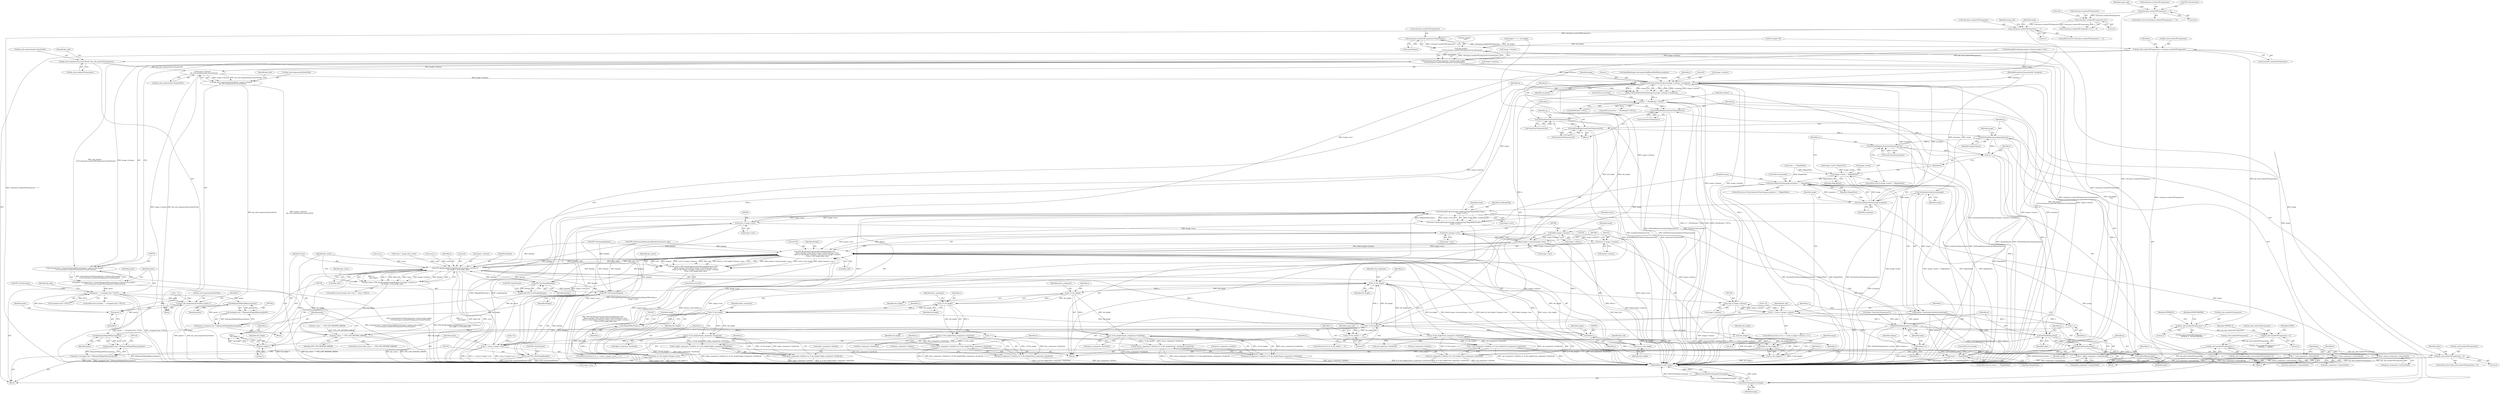 digraph "0_ImageMagick_f6e9d0d9955e85bdd7540b251cd50d598dacc5e6_19@API" {
"1000712" [label="(Call,colorspace.numberOfComponents*sizeof(*pixels))"];
"1000644" [label="(Call,colorspace.numberOfComponents == 1)"];
"1000632" [label="(Call,colorspace.numberOfComponents % 2)"];
"1000288" [label="(Call,colorspace.numberOfComponents == 0)"];
"1000708" [label="(Call,(tile_height+\n    1UL)*colorspace.numberOfComponents*sizeof(*pixels))"];
"1000704" [label="(Call,AcquireQuantumMemory(image->columns,(tile_height+\n    1UL)*colorspace.numberOfComponents*sizeof(*pixels)))"];
"1000702" [label="(Call,(unsigned char *) AcquireQuantumMemory(image->columns,(tile_height+\n    1UL)*colorspace.numberOfComponents*sizeof(*pixels)))"];
"1000700" [label="(Call,pixels=(unsigned char *) AcquireQuantumMemory(image->columns,(tile_height+\n    1UL)*colorspace.numberOfComponents*sizeof(*pixels)))"];
"1000720" [label="(Call,pixels == (unsigned char *) NULL)"];
"1000810" [label="(Call,fpx_info.components[i].theData=pixels+i)"];
"1000818" [label="(Call,pixels+i)"];
"1001037" [label="(Call,RelinquishMagickMemory(pixels))"];
"1001035" [label="(Call,(unsigned char *) RelinquishMagickMemory(pixels))"];
"1001033" [label="(Call,pixels=(unsigned char *) RelinquishMagickMemory(pixels))"];
"1001219" [label="(Call,RelinquishMagickMemory(pixels))"];
"1001217" [label="(Call,(unsigned char *) RelinquishMagickMemory(pixels))"];
"1001215" [label="(Call,pixels=(unsigned char *) RelinquishMagickMemory(pixels))"];
"1000799" [label="(Call,image->columns*\n      fpx_info.components[i].columnStride)"];
"1000791" [label="(Call,fpx_info.components[i].lineStride=image->columns*\n      fpx_info.components[i].columnStride)"];
"1000933" [label="(Call,QueueAuthenticPixels(image,0,y,image->columns,1,exception))"];
"1000931" [label="(Call,q=QueueAuthenticPixels(image,0,y,image->columns,1,exception))"];
"1000943" [label="(Call,q == (PixelPacket *) NULL)"];
"1001120" [label="(Call,SetPixelRed(q,ScaleCharToQuantum(*r)))"];
"1001125" [label="(Call,SetPixelGreen(q,ScaleCharToQuantum(*g)))"];
"1001130" [label="(Call,SetPixelBlue(q,ScaleCharToQuantum(*b)))"];
"1001156" [label="(Call,SetPixelOpacity(q,OpaqueOpacity))"];
"1001165" [label="(Call,SetPixelAlpha(q,ScaleCharToQuantum(*a)))"];
"1001170" [label="(Call,q++)"];
"1001147" [label="(Call,SetPixelRed(q,index))"];
"1001150" [label="(Call,SetPixelGreen(q,index))"];
"1001153" [label="(Call,SetPixelBlue(q,index))"];
"1000951" [label="(Call,GetAuthenticIndexQueue(image))"];
"1000949" [label="(Call,indexes=GetAuthenticIndexQueue(image))"];
"1001142" [label="(Call,SetPixelIndex(indexes+x,index))"];
"1001143" [label="(Call,indexes+x)"];
"1001194" [label="(Call,SyncAuthenticPixels(image,exception))"];
"1001193" [label="(Call,SyncAuthenticPixels(image,exception) == MagickFalse)"];
"1001211" [label="(Call,status == MagickFalse)"];
"1001160" [label="(Call,image->matte != MagickFalse)"];
"1001201" [label="(Call,SetImageProgress(image,LoadImageTag,(MagickOffsetType) y,\n      image->rows))"];
"1000923" [label="(Call,(ssize_t) image->rows)"];
"1000921" [label="(Call,y < (ssize_t) image->rows)"];
"1000991" [label="(Call,(float) y/image->rows)"];
"1000988" [label="(Call,FPX_ReadImageTransformRectangle(flashpix,0.0F,\n            (float) y/image->rows,(float) image->columns/image->rows,\n            (float) (y+tile_height-1)/image->rows,(ssize_t) image->columns,\n            (ssize_t) tile_height,&fpx_info))"];
"1000970" [label="(Call,FPX_ReadImageRectangle(flashpix,0,y,image->columns,y+\n            tile_height-1,scene,&fpx_info))"];
"1000968" [label="(Call,fpx_status=FPX_ReadImageRectangle(flashpix,0,y,image->columns,y+\n            tile_height-1,scene,&fpx_info))"];
"1001029" [label="(Call,fpx_status == FPX_LOW_MEMORY_ERROR)"];
"1001041" [label="(Call,FPX_CloseImage(flashpix))"];
"1001039" [label="(Call,(void) FPX_CloseImage(flashpix))"];
"1001223" [label="(Call,FPX_CloseImage(flashpix))"];
"1001221" [label="(Call,(void) FPX_CloseImage(flashpix))"];
"1001054" [label="(Call,y % tile_height)"];
"1001053" [label="(Call,(y % tile_height)*red_component->lineStride)"];
"1001047" [label="(Call,r=red_component->theData+(y % tile_height)*red_component->lineStride)"];
"1001172" [label="(Call,r+=red_component->columnStride)"];
"1001049" [label="(Call,red_component->theData+(y % tile_height)*red_component->lineStride)"];
"1001067" [label="(Call,y % tile_height)"];
"1001066" [label="(Call,(y % tile_height)*green_component->lineStride)"];
"1001060" [label="(Call,g=green_component->theData+(y % tile_height)*green_component->lineStride)"];
"1001177" [label="(Call,g+=green_component->columnStride)"];
"1001062" [label="(Call,green_component->theData+(y % tile_height)*green_component->lineStride)"];
"1001080" [label="(Call,y % tile_height)"];
"1001079" [label="(Call,(y % tile_height)*blue_component->lineStride)"];
"1001073" [label="(Call,b=blue_component->theData+(y % tile_height)*blue_component->lineStride)"];
"1001182" [label="(Call,b+=blue_component->columnStride)"];
"1001075" [label="(Call,blue_component->theData+(y % tile_height)*blue_component->lineStride)"];
"1001093" [label="(Call,y % tile_height)"];
"1000955" [label="(Call,y % tile_height)"];
"1000954" [label="(Call,(y % tile_height) == 0)"];
"1000977" [label="(Call,y+\n            tile_height-1)"];
"1000979" [label="(Call,tile_height-1)"];
"1000992" [label="(Call,(float) y)"];
"1001008" [label="(Call,(float) (y+tile_height-1))"];
"1001007" [label="(Call,(float) (y+tile_height-1)/image->rows)"];
"1001010" [label="(Call,y+tile_height-1)"];
"1001012" [label="(Call,tile_height-1)"];
"1001023" [label="(Call,(ssize_t) tile_height)"];
"1001092" [label="(Call,(y % tile_height)*alpha_component->lineStride)"];
"1001086" [label="(Call,a=alpha_component->theData+(y % tile_height)*alpha_component->lineStride)"];
"1001187" [label="(Call,a+=alpha_component->columnStride)"];
"1001088" [label="(Call,alpha_component->theData+(y % tile_height)*alpha_component->lineStride)"];
"1001204" [label="(Call,(MagickOffsetType) y)"];
"1000928" [label="(Call,y++)"];
"1001105" [label="(Call,(ssize_t) image->columns)"];
"1001103" [label="(Call,x < (ssize_t) image->columns)"];
"1001110" [label="(Call,x++)"];
"1000986" [label="(Call,fpx_status=FPX_ReadImageTransformRectangle(flashpix,0.0F,\n            (float) y/image->rows,(float) image->columns/image->rows,\n            (float) (y+tile_height-1)/image->rows,(ssize_t) image->columns,\n            (ssize_t) tile_height,&fpx_info))"];
"1000998" [label="(Call,(float) image->columns/image->rows)"];
"1001199" [label="(Call,status=SetImageProgress(image,LoadImageTag,(MagickOffsetType) y,\n      image->rows))"];
"1001227" [label="(Call,GetFirstImageInList(image))"];
"1001226" [label="(Return,return(GetFirstImageInList(image));)"];
"1000999" [label="(Call,(float) image->columns)"];
"1001018" [label="(Call,(ssize_t) image->columns)"];
"1000734" [label="(Call,fpx_info.numberOfComponents=colorspace.numberOfComponents)"];
"1000780" [label="(Call,fpx_info.components[i].columnStride=fpx_info.numberOfComponents)"];
"1000832" [label="(Call,fpx_info.numberOfComponents > 2)"];
"1000858" [label="(Call,fpx_info.numberOfComponents > 2)"];
"1000910" [label="(Call,fpx_info.numberOfComponents-1)"];
"1001114" [label="(Call,fpx_info.numberOfComponents > 2)"];
"1001041" [label="(Call,FPX_CloseImage(flashpix))"];
"1001160" [label="(Call,image->matte != MagickFalse)"];
"1000700" [label="(Call,pixels=(unsigned char *) AcquireQuantumMemory(image->columns,(tile_height+\n    1UL)*colorspace.numberOfComponents*sizeof(*pixels)))"];
"1001172" [label="(Call,r+=red_component->columnStride)"];
"1000795" [label="(Identifier,fpx_info)"];
"1001183" [label="(Identifier,b)"];
"1001076" [label="(Call,blue_component->theData)"];
"1001146" [label="(Identifier,index)"];
"1000930" [label="(Block,)"];
"1000638" [label="(Call,image->matte=MagickTrue)"];
"1000287" [label="(ControlStructure,if (colorspace.numberOfComponents == 0))"];
"1000960" [label="(ControlStructure,if (image_info->view != (char *) NULL))"];
"1000687" [label="(Call,status == MagickFalse)"];
"1000726" [label="(Call,FPX_ClearSystem())"];
"1000978" [label="(Identifier,y)"];
"1000799" [label="(Call,image->columns*\n      fpx_info.components[i].columnStride)"];
"1000925" [label="(Call,image->rows)"];
"1001060" [label="(Call,g=green_component->theData+(y % tile_height)*green_component->lineStride)"];
"1001188" [label="(Identifier,a)"];
"1001094" [label="(Identifier,y)"];
"1001053" [label="(Call,(y % tile_height)*red_component->lineStride)"];
"1001089" [label="(Call,alpha_component->theData)"];
"1001081" [label="(Identifier,y)"];
"1001062" [label="(Call,green_component->theData+(y % tile_height)*green_component->lineStride)"];
"1000780" [label="(Call,fpx_info.components[i].columnStride=fpx_info.numberOfComponents)"];
"1001152" [label="(Identifier,index)"];
"1000932" [label="(Identifier,q)"];
"1001057" [label="(Call,red_component->lineStride)"];
"1001167" [label="(Call,ScaleCharToQuantum(*a))"];
"1001005" [label="(Identifier,image)"];
"1001162" [label="(Identifier,image)"];
"1001107" [label="(Call,image->columns)"];
"1001150" [label="(Call,SetPixelGreen(q,index))"];
"1001012" [label="(Call,tile_height-1)"];
"1000906" [label="(Call,fpx_info.components[fpx_info.numberOfComponents-1])"];
"1001138" [label="(Identifier,index)"];
"1000922" [label="(Identifier,y)"];
"1000990" [label="(Literal,0.0F)"];
"1000859" [label="(Call,fpx_info.numberOfComponents)"];
"1000963" [label="(Identifier,image_info)"];
"1001153" [label="(Call,SetPixelBlue(q,index))"];
"1001144" [label="(Identifier,indexes)"];
"1000645" [label="(Call,colorspace.numberOfComponents)"];
"1000820" [label="(Identifier,i)"];
"1001166" [label="(Identifier,q)"];
"1001207" [label="(Call,image->rows)"];
"1001016" [label="(Identifier,image)"];
"1000950" [label="(Identifier,indexes)"];
"1000636" [label="(Literal,2)"];
"1000862" [label="(Literal,2)"];
"1001033" [label="(Call,pixels=(unsigned char *) RelinquishMagickMemory(pixels))"];
"1000864" [label="(Identifier,ALPHA)"];
"1000301" [label="(Identifier,image_info)"];
"1000949" [label="(Call,indexes=GetAuthenticIndexQueue(image))"];
"1000937" [label="(Call,image->columns)"];
"1001093" [label="(Call,y % tile_height)"];
"1001197" [label="(Identifier,MagickFalse)"];
"1001214" [label="(ControlStructure,break;)"];
"1000910" [label="(Call,fpx_info.numberOfComponents-1)"];
"1001026" [label="(Call,&fpx_info)"];
"1001028" [label="(ControlStructure,if (fpx_status == FPX_LOW_MEMORY_ERROR))"];
"1000944" [label="(Identifier,q)"];
"1000999" [label="(Call,(float) image->columns)"];
"1000736" [label="(Identifier,fpx_info)"];
"1001071" [label="(Identifier,green_component)"];
"1001069" [label="(Identifier,tile_height)"];
"1000722" [label="(Call,(unsigned char *) NULL)"];
"1001215" [label="(Call,pixels=(unsigned char *) RelinquishMagickMemory(pixels))"];
"1000556" [label="(Call,(height >> i) < tile_height)"];
"1000934" [label="(Identifier,image)"];
"1001007" [label="(Call,(float) (y+tile_height-1)/image->rows)"];
"1001023" [label="(Call,(ssize_t) tile_height)"];
"1000968" [label="(Call,fpx_status=FPX_ReadImageRectangle(flashpix,0,y,image->columns,y+\n            tile_height-1,scene,&fpx_info))"];
"1001156" [label="(Call,SetPixelOpacity(q,OpaqueOpacity))"];
"1000977" [label="(Call,y+\n            tile_height-1)"];
"1000971" [label="(Identifier,flashpix)"];
"1001067" [label="(Call,y % tile_height)"];
"1001184" [label="(Call,blue_component->columnStride)"];
"1001011" [label="(Identifier,y)"];
"1000743" [label="(Identifier,i)"];
"1001037" [label="(Call,RelinquishMagickMemory(pixels))"];
"1001157" [label="(Identifier,q)"];
"1000970" [label="(Call,FPX_ReadImageRectangle(flashpix,0,y,image->columns,y+\n            tile_height-1,scene,&fpx_info))"];
"1000836" [label="(Literal,2)"];
"1001151" [label="(Identifier,q)"];
"1001088" [label="(Call,alpha_component->theData+(y % tile_height)*alpha_component->lineStride)"];
"1000288" [label="(Call,colorspace.numberOfComponents == 0)"];
"1000791" [label="(Call,fpx_info.components[i].lineStride=image->columns*\n      fpx_info.components[i].columnStride)"];
"1000972" [label="(Literal,0)"];
"1000955" [label="(Call,y % tile_height)"];
"1000678" [label="(Call,SetImageExtent(image,image->columns,image->rows))"];
"1001210" [label="(ControlStructure,if (status == MagickFalse))"];
"1000258" [label="(Call,fpx_status == FPX_LOW_MEMORY_ERROR)"];
"1001101" [label="(Identifier,x)"];
"1000716" [label="(Call,sizeof(*pixels))"];
"1001087" [label="(Identifier,a)"];
"1000708" [label="(Call,(tile_height+\n    1UL)*colorspace.numberOfComponents*sizeof(*pixels))"];
"1001173" [label="(Identifier,r)"];
"1001155" [label="(Identifier,index)"];
"1000933" [label="(Call,QueueAuthenticPixels(image,0,y,image->columns,1,exception))"];
"1000974" [label="(Call,image->columns)"];
"1001100" [label="(Call,x=0)"];
"1000831" [label="(Call,fpx_info.numberOfComponents > 2 ?\n    NIFRGB_R : MONOCHROME)"];
"1000838" [label="(Identifier,MONOCHROME)"];
"1000643" [label="(ControlStructure,if (colorspace.numberOfComponents == 1))"];
"1001130" [label="(Call,SetPixelBlue(q,ScaleCharToQuantum(*b)))"];
"1001121" [label="(Identifier,q)"];
"1001096" [label="(Call,alpha_component->lineStride)"];
"1001118" [label="(Literal,2)"];
"1000810" [label="(Call,fpx_info.components[i].theData=pixels+i)"];
"1000241" [label="(Call,tile_height=64)"];
"1001080" [label="(Call,y % tile_height)"];
"1001179" [label="(Call,green_component->columnStride)"];
"1001158" [label="(Identifier,OpaqueOpacity)"];
"1000929" [label="(Identifier,y)"];
"1000982" [label="(Identifier,scene)"];
"1000633" [label="(Call,colorspace.numberOfComponents)"];
"1000712" [label="(Call,colorspace.numberOfComponents*sizeof(*pixels))"];
"1001031" [label="(Identifier,FPX_LOW_MEMORY_ERROR)"];
"1001058" [label="(Identifier,red_component)"];
"1001174" [label="(Call,red_component->columnStride)"];
"1000981" [label="(Literal,1)"];
"1000745" [label="(Call,i < 4)"];
"1000292" [label="(Literal,0)"];
"1001147" [label="(Call,SetPixelRed(q,index))"];
"1001142" [label="(Call,SetPixelIndex(indexes+x,index))"];
"1001199" [label="(Call,status=SetImageProgress(image,LoadImageTag,(MagickOffsetType) y,\n      image->rows))"];
"1001061" [label="(Identifier,g)"];
"1001074" [label="(Identifier,b)"];
"1001054" [label="(Call,y % tile_height)"];
"1000713" [label="(Call,colorspace.numberOfComponents)"];
"1001049" [label="(Call,red_component->theData+(y % tile_height)*red_component->lineStride)"];
"1000704" [label="(Call,AcquireQuantumMemory(image->columns,(tile_height+\n    1UL)*colorspace.numberOfComponents*sizeof(*pixels)))"];
"1001211" [label="(Call,status == MagickFalse)"];
"1001020" [label="(Call,image->columns)"];
"1000115" [label="(Block,)"];
"1001202" [label="(Identifier,image)"];
"1001097" [label="(Identifier,alpha_component)"];
"1001018" [label="(Call,(ssize_t) image->columns)"];
"1001027" [label="(Identifier,fpx_info)"];
"1001114" [label="(Call,fpx_info.numberOfComponents > 2)"];
"1001127" [label="(Call,ScaleCharToQuantum(*g))"];
"1000983" [label="(Call,&fpx_info)"];
"1000637" [label="(Literal,0)"];
"1001178" [label="(Identifier,g)"];
"1000613" [label="(Call,scene--)"];
"1000942" [label="(ControlStructure,if (q == (PixelPacket *) NULL))"];
"1001194" [label="(Call,SyncAuthenticPixels(image,exception))"];
"1000998" [label="(Call,(float) image->columns/image->rows)"];
"1000719" [label="(ControlStructure,if (pixels == (unsigned char *) NULL))"];
"1000987" [label="(Identifier,fpx_status)"];
"1000720" [label="(Call,pixels == (unsigned char *) NULL)"];
"1000648" [label="(Literal,1)"];
"1000945" [label="(Call,(PixelPacket *) NULL)"];
"1001206" [label="(Identifier,y)"];
"1000735" [label="(Call,fpx_info.numberOfComponents)"];
"1001201" [label="(Call,SetImageProgress(image,LoadImageTag,(MagickOffsetType) y,\n      image->rows))"];
"1000914" [label="(Literal,1)"];
"1001216" [label="(Identifier,pixels)"];
"1000995" [label="(Call,image->rows)"];
"1000911" [label="(Call,fpx_info.numberOfComponents)"];
"1001043" [label="(Call,FPX_ClearSystem())"];
"1000729" [label="(Call,FPX_CloseImage(flashpix))"];
"1001225" [label="(Call,FPX_ClearSystem())"];
"1001103" [label="(Call,x < (ssize_t) image->columns)"];
"1001013" [label="(Identifier,tile_height)"];
"1001039" [label="(Call,(void) FPX_CloseImage(flashpix))"];
"1001099" [label="(ControlStructure,for (x=0; x < (ssize_t) image->columns; x++))"];
"1001187" [label="(Call,a+=alpha_component->columnStride)"];
"1000833" [label="(Call,fpx_info.numberOfComponents)"];
"1000863" [label="(Identifier,NIFRGB_G)"];
"1000837" [label="(Identifier,NIFRGB_R)"];
"1001212" [label="(Identifier,status)"];
"1000940" [label="(Literal,1)"];
"1001014" [label="(Literal,1)"];
"1001073" [label="(Call,b=blue_component->theData+(y % tile_height)*blue_component->lineStride)"];
"1000928" [label="(Call,y++)"];
"1001104" [label="(Identifier,x)"];
"1000289" [label="(Call,colorspace.numberOfComponents)"];
"1001165" [label="(Call,SetPixelAlpha(q,ScaleCharToQuantum(*a)))"];
"1001171" [label="(Identifier,q)"];
"1001066" [label="(Call,(y % tile_height)*green_component->lineStride)"];
"1000980" [label="(Identifier,tile_height)"];
"1000979" [label="(Call,tile_height-1)"];
"1001122" [label="(Call,ScaleCharToQuantum(*r))"];
"1001125" [label="(Call,SetPixelGreen(q,ScaleCharToQuantum(*g)))"];
"1000952" [label="(Identifier,image)"];
"1000572" [label="(Call,scene > image_info->scene)"];
"1001177" [label="(Call,g+=green_component->columnStride)"];
"1001048" [label="(Identifier,r)"];
"1000294" [label="(Call,FPX_ClearSystem())"];
"1000734" [label="(Call,fpx_info.numberOfComponents=colorspace.numberOfComponents)"];
"1000750" [label="(Block,)"];
"1001038" [label="(Identifier,pixels)"];
"1001120" [label="(Call,SetPixelRed(q,ScaleCharToQuantum(*r)))"];
"1001008" [label="(Call,(float) (y+tile_height-1))"];
"1001083" [label="(Call,blue_component->lineStride)"];
"1000989" [label="(Identifier,flashpix)"];
"1001025" [label="(Identifier,tile_height)"];
"1001035" [label="(Call,(unsigned char *) RelinquishMagickMemory(pixels))"];
"1001056" [label="(Identifier,tile_height)"];
"1001196" [label="(Identifier,exception)"];
"1001189" [label="(Call,alpha_component->columnStride)"];
"1000705" [label="(Call,image->columns)"];
"1000818" [label="(Call,pixels+i)"];
"1001116" [label="(Identifier,fpx_info)"];
"1001131" [label="(Identifier,q)"];
"1001050" [label="(Call,red_component->theData)"];
"1000941" [label="(Identifier,exception)"];
"1000948" [label="(ControlStructure,break;)"];
"1000986" [label="(Call,fpx_status=FPX_ReadImageTransformRectangle(flashpix,0.0F,\n            (float) y/image->rows,(float) image->columns/image->rows,\n            (float) (y+tile_height-1)/image->rows,(ssize_t) image->columns,\n            (ssize_t) tile_height,&fpx_info))"];
"1001161" [label="(Call,image->matte)"];
"1001193" [label="(Call,SyncAuthenticPixels(image,exception) == MagickFalse)"];
"1001084" [label="(Identifier,blue_component)"];
"1001111" [label="(Identifier,x)"];
"1001221" [label="(Call,(void) FPX_CloseImage(flashpix))"];
"1001068" [label="(Identifier,y)"];
"1000953" [label="(ControlStructure,if ((y % tile_height) == 0))"];
"1001143" [label="(Call,indexes+x)"];
"1001219" [label="(Call,RelinquishMagickMemory(pixels))"];
"1000951" [label="(Call,GetAuthenticIndexQueue(image))"];
"1001137" [label="(Call,index=ScaleCharToQuantum(*r))"];
"1001115" [label="(Call,fpx_info.numberOfComponents)"];
"1000992" [label="(Call,(float) y)"];
"1000562" [label="(Call,scene=i)"];
"1001217" [label="(Call,(unsigned char *) RelinquishMagickMemory(pixels))"];
"1000923" [label="(Call,(ssize_t) image->rows)"];
"1000632" [label="(Call,colorspace.numberOfComponents % 2)"];
"1000702" [label="(Call,(unsigned char *) AcquireQuantumMemory(image->columns,(tile_height+\n    1UL)*colorspace.numberOfComponents*sizeof(*pixels)))"];
"1000792" [label="(Call,fpx_info.components[i].lineStride)"];
"1001226" [label="(Return,return(GetFirstImageInList(image));)"];
"1000788" [label="(Call,fpx_info.numberOfComponents)"];
"1001170" [label="(Call,q++)"];
"1001149" [label="(Identifier,index)"];
"1000918" [label="(Call,y=0)"];
"1001001" [label="(Call,image->columns)"];
"1001213" [label="(Identifier,MagickFalse)"];
"1000814" [label="(Identifier,fpx_info)"];
"1000988" [label="(Call,FPX_ReadImageTransformRectangle(flashpix,0.0F,\n            (float) y/image->rows,(float) image->columns/image->rows,\n            (float) (y+tile_height-1)/image->rows,(ssize_t) image->columns,\n            (ssize_t) tile_height,&fpx_info))"];
"1000800" [label="(Call,image->columns)"];
"1000943" [label="(Call,q == (PixelPacket *) NULL)"];
"1001182" [label="(Call,b+=blue_component->columnStride)"];
"1001154" [label="(Identifier,q)"];
"1000631" [label="(Call,(colorspace.numberOfComponents % 2) == 0)"];
"1001070" [label="(Call,green_component->lineStride)"];
"1001132" [label="(Call,ScaleCharToQuantum(*b))"];
"1001112" [label="(Block,)"];
"1000858" [label="(Call,fpx_info.numberOfComponents > 2)"];
"1001063" [label="(Call,green_component->theData)"];
"1001047" [label="(Call,r=red_component->theData+(y % tile_height)*red_component->lineStride)"];
"1000991" [label="(Call,(float) y/image->rows)"];
"1001082" [label="(Identifier,tile_height)"];
"1001224" [label="(Identifier,flashpix)"];
"1000985" [label="(ControlStructure,else)"];
"1000832" [label="(Call,fpx_info.numberOfComponents > 2)"];
"1001010" [label="(Call,y+tile_height-1)"];
"1001200" [label="(Identifier,status)"];
"1000664" [label="(Identifier,image_info)"];
"1000958" [label="(Literal,0)"];
"1000803" [label="(Call,fpx_info.components[i].columnStride)"];
"1000644" [label="(Call,colorspace.numberOfComponents == 1)"];
"1000189" [label="(Call,OpenBlob(image_info,image,ReadBinaryBlobMode,exception))"];
"1001192" [label="(ControlStructure,if (SyncAuthenticPixels(image,exception) == MagickFalse))"];
"1001055" [label="(Identifier,y)"];
"1001203" [label="(Identifier,LoadImageTag)"];
"1001159" [label="(ControlStructure,if (image->matte != MagickFalse))"];
"1001198" [label="(ControlStructure,break;)"];
"1001229" [label="(MethodReturn,static Image *)"];
"1001220" [label="(Identifier,pixels)"];
"1000936" [label="(Identifier,y)"];
"1001110" [label="(Call,x++)"];
"1000973" [label="(Identifier,y)"];
"1000114" [label="(MethodParameterIn,ExceptionInfo *exception)"];
"1001148" [label="(Identifier,q)"];
"1001042" [label="(Identifier,flashpix)"];
"1001164" [label="(Identifier,MagickFalse)"];
"1000917" [label="(ControlStructure,for (y=0; y < (ssize_t) image->rows; y++))"];
"1001029" [label="(Call,fpx_status == FPX_LOW_MEMORY_ERROR)"];
"1001079" [label="(Call,(y % tile_height)*blue_component->lineStride)"];
"1001092" [label="(Call,(y % tile_height)*alpha_component->lineStride)"];
"1000721" [label="(Identifier,pixels)"];
"1000957" [label="(Identifier,tile_height)"];
"1000819" [label="(Identifier,pixels)"];
"1000935" [label="(Literal,0)"];
"1001119" [label="(Block,)"];
"1000709" [label="(Call,tile_height+\n    1UL)"];
"1000931" [label="(Call,q=QueueAuthenticPixels(image,0,y,image->columns,1,exception))"];
"1001228" [label="(Identifier,image)"];
"1001032" [label="(Block,)"];
"1001105" [label="(Call,(ssize_t) image->columns)"];
"1001227" [label="(Call,GetFirstImageInList(image))"];
"1001075" [label="(Call,blue_component->theData+(y % tile_height)*blue_component->lineStride)"];
"1001208" [label="(Identifier,image)"];
"1000857" [label="(Call,fpx_info.numberOfComponents > 2 ?\n    NIFRGB_G : ALPHA)"];
"1001204" [label="(Call,(MagickOffsetType) y)"];
"1001113" [label="(ControlStructure,if (fpx_info.numberOfComponents > 2))"];
"1001126" [label="(Identifier,q)"];
"1000749" [label="(Identifier,i)"];
"1001030" [label="(Identifier,fpx_status)"];
"1001015" [label="(Call,image->rows)"];
"1001034" [label="(Identifier,pixels)"];
"1000701" [label="(Identifier,pixels)"];
"1001095" [label="(Identifier,tile_height)"];
"1000996" [label="(Identifier,image)"];
"1000994" [label="(Identifier,y)"];
"1001136" [label="(Block,)"];
"1000344" [label="(Call,FPX_GetSummaryInformation(flashpix,&summary_info))"];
"1000738" [label="(Call,colorspace.numberOfComponents)"];
"1000969" [label="(Identifier,fpx_status)"];
"1000954" [label="(Call,(y % tile_height) == 0)"];
"1000921" [label="(Call,y < (ssize_t) image->rows)"];
"1000956" [label="(Identifier,y)"];
"1001086" [label="(Call,a=alpha_component->theData+(y % tile_height)*alpha_component->lineStride)"];
"1001145" [label="(Identifier,x)"];
"1000781" [label="(Call,fpx_info.components[i].columnStride)"];
"1000653" [label="(Identifier,image)"];
"1000811" [label="(Call,fpx_info.components[i].theData)"];
"1001195" [label="(Identifier,image)"];
"1001223" [label="(Call,FPX_CloseImage(flashpix))"];
"1001004" [label="(Call,image->rows)"];
"1000712" -> "1000708"  [label="AST: "];
"1000712" -> "1000716"  [label="CFG: "];
"1000713" -> "1000712"  [label="AST: "];
"1000716" -> "1000712"  [label="AST: "];
"1000708" -> "1000712"  [label="CFG: "];
"1000712" -> "1000708"  [label="DDG: colorspace.numberOfComponents"];
"1000644" -> "1000712"  [label="DDG: colorspace.numberOfComponents"];
"1000712" -> "1000734"  [label="DDG: colorspace.numberOfComponents"];
"1000644" -> "1000643"  [label="AST: "];
"1000644" -> "1000648"  [label="CFG: "];
"1000645" -> "1000644"  [label="AST: "];
"1000648" -> "1000644"  [label="AST: "];
"1000653" -> "1000644"  [label="CFG: "];
"1000664" -> "1000644"  [label="CFG: "];
"1000644" -> "1001229"  [label="DDG: colorspace.numberOfComponents == 1"];
"1000644" -> "1001229"  [label="DDG: colorspace.numberOfComponents"];
"1000632" -> "1000644"  [label="DDG: colorspace.numberOfComponents"];
"1000632" -> "1000631"  [label="AST: "];
"1000632" -> "1000636"  [label="CFG: "];
"1000633" -> "1000632"  [label="AST: "];
"1000636" -> "1000632"  [label="AST: "];
"1000637" -> "1000632"  [label="CFG: "];
"1000632" -> "1000631"  [label="DDG: colorspace.numberOfComponents"];
"1000632" -> "1000631"  [label="DDG: 2"];
"1000288" -> "1000632"  [label="DDG: colorspace.numberOfComponents"];
"1000288" -> "1000287"  [label="AST: "];
"1000288" -> "1000292"  [label="CFG: "];
"1000289" -> "1000288"  [label="AST: "];
"1000292" -> "1000288"  [label="AST: "];
"1000294" -> "1000288"  [label="CFG: "];
"1000301" -> "1000288"  [label="CFG: "];
"1000288" -> "1001229"  [label="DDG: colorspace.numberOfComponents == 0"];
"1000708" -> "1000704"  [label="AST: "];
"1000709" -> "1000708"  [label="AST: "];
"1000704" -> "1000708"  [label="CFG: "];
"1000708" -> "1001229"  [label="DDG: tile_height+\n    1UL"];
"1000708" -> "1001229"  [label="DDG: colorspace.numberOfComponents*sizeof(*pixels)"];
"1000708" -> "1000704"  [label="DDG: tile_height+\n    1UL"];
"1000708" -> "1000704"  [label="DDG: colorspace.numberOfComponents*sizeof(*pixels)"];
"1000556" -> "1000708"  [label="DDG: tile_height"];
"1000241" -> "1000708"  [label="DDG: tile_height"];
"1000704" -> "1000702"  [label="AST: "];
"1000705" -> "1000704"  [label="AST: "];
"1000702" -> "1000704"  [label="CFG: "];
"1000704" -> "1001229"  [label="DDG: (tile_height+\n    1UL)*colorspace.numberOfComponents*sizeof(*pixels)"];
"1000704" -> "1001229"  [label="DDG: image->columns"];
"1000704" -> "1000702"  [label="DDG: image->columns"];
"1000704" -> "1000702"  [label="DDG: (tile_height+\n    1UL)*colorspace.numberOfComponents*sizeof(*pixels)"];
"1000678" -> "1000704"  [label="DDG: image->columns"];
"1000704" -> "1000799"  [label="DDG: image->columns"];
"1000704" -> "1000933"  [label="DDG: image->columns"];
"1000702" -> "1000700"  [label="AST: "];
"1000703" -> "1000702"  [label="AST: "];
"1000700" -> "1000702"  [label="CFG: "];
"1000702" -> "1001229"  [label="DDG: AcquireQuantumMemory(image->columns,(tile_height+\n    1UL)*colorspace.numberOfComponents*sizeof(*pixels))"];
"1000702" -> "1000700"  [label="DDG: AcquireQuantumMemory(image->columns,(tile_height+\n    1UL)*colorspace.numberOfComponents*sizeof(*pixels))"];
"1000700" -> "1000115"  [label="AST: "];
"1000701" -> "1000700"  [label="AST: "];
"1000721" -> "1000700"  [label="CFG: "];
"1000700" -> "1001229"  [label="DDG: (unsigned char *) AcquireQuantumMemory(image->columns,(tile_height+\n    1UL)*colorspace.numberOfComponents*sizeof(*pixels))"];
"1000700" -> "1000720"  [label="DDG: pixels"];
"1000720" -> "1000719"  [label="AST: "];
"1000720" -> "1000722"  [label="CFG: "];
"1000721" -> "1000720"  [label="AST: "];
"1000722" -> "1000720"  [label="AST: "];
"1000726" -> "1000720"  [label="CFG: "];
"1000736" -> "1000720"  [label="CFG: "];
"1000720" -> "1001229"  [label="DDG: pixels == (unsigned char *) NULL"];
"1000720" -> "1001229"  [label="DDG: (unsigned char *) NULL"];
"1000722" -> "1000720"  [label="DDG: NULL"];
"1000720" -> "1000810"  [label="DDG: pixels"];
"1000720" -> "1000818"  [label="DDG: pixels"];
"1000720" -> "1001037"  [label="DDG: pixels"];
"1000720" -> "1001219"  [label="DDG: pixels"];
"1000810" -> "1000750"  [label="AST: "];
"1000810" -> "1000818"  [label="CFG: "];
"1000811" -> "1000810"  [label="AST: "];
"1000818" -> "1000810"  [label="AST: "];
"1000749" -> "1000810"  [label="CFG: "];
"1000810" -> "1001229"  [label="DDG: pixels+i"];
"1000810" -> "1001229"  [label="DDG: fpx_info.components[i].theData"];
"1000745" -> "1000810"  [label="DDG: i"];
"1000818" -> "1000820"  [label="CFG: "];
"1000819" -> "1000818"  [label="AST: "];
"1000820" -> "1000818"  [label="AST: "];
"1000745" -> "1000818"  [label="DDG: i"];
"1001037" -> "1001035"  [label="AST: "];
"1001037" -> "1001038"  [label="CFG: "];
"1001038" -> "1001037"  [label="AST: "];
"1001035" -> "1001037"  [label="CFG: "];
"1001037" -> "1001035"  [label="DDG: pixels"];
"1001033" -> "1001037"  [label="DDG: pixels"];
"1001035" -> "1001033"  [label="AST: "];
"1001036" -> "1001035"  [label="AST: "];
"1001033" -> "1001035"  [label="CFG: "];
"1001035" -> "1001033"  [label="DDG: RelinquishMagickMemory(pixels)"];
"1001033" -> "1001032"  [label="AST: "];
"1001034" -> "1001033"  [label="AST: "];
"1001040" -> "1001033"  [label="CFG: "];
"1001033" -> "1001219"  [label="DDG: pixels"];
"1001219" -> "1001217"  [label="AST: "];
"1001219" -> "1001220"  [label="CFG: "];
"1001220" -> "1001219"  [label="AST: "];
"1001217" -> "1001219"  [label="CFG: "];
"1001219" -> "1001217"  [label="DDG: pixels"];
"1001217" -> "1001215"  [label="AST: "];
"1001218" -> "1001217"  [label="AST: "];
"1001215" -> "1001217"  [label="CFG: "];
"1001217" -> "1001229"  [label="DDG: RelinquishMagickMemory(pixels)"];
"1001217" -> "1001215"  [label="DDG: RelinquishMagickMemory(pixels)"];
"1001215" -> "1000115"  [label="AST: "];
"1001216" -> "1001215"  [label="AST: "];
"1001222" -> "1001215"  [label="CFG: "];
"1001215" -> "1001229"  [label="DDG: pixels"];
"1001215" -> "1001229"  [label="DDG: (unsigned char *) RelinquishMagickMemory(pixels)"];
"1000799" -> "1000791"  [label="AST: "];
"1000799" -> "1000803"  [label="CFG: "];
"1000800" -> "1000799"  [label="AST: "];
"1000803" -> "1000799"  [label="AST: "];
"1000791" -> "1000799"  [label="CFG: "];
"1000799" -> "1001229"  [label="DDG: fpx_info.components[i].columnStride"];
"1000799" -> "1001229"  [label="DDG: image->columns"];
"1000799" -> "1000791"  [label="DDG: image->columns"];
"1000799" -> "1000791"  [label="DDG: fpx_info.components[i].columnStride"];
"1000780" -> "1000799"  [label="DDG: fpx_info.components[i].columnStride"];
"1000799" -> "1000933"  [label="DDG: image->columns"];
"1000791" -> "1000750"  [label="AST: "];
"1000792" -> "1000791"  [label="AST: "];
"1000814" -> "1000791"  [label="CFG: "];
"1000791" -> "1001229"  [label="DDG: fpx_info.components[i].lineStride"];
"1000791" -> "1001229"  [label="DDG: image->columns*\n      fpx_info.components[i].columnStride"];
"1000933" -> "1000931"  [label="AST: "];
"1000933" -> "1000941"  [label="CFG: "];
"1000934" -> "1000933"  [label="AST: "];
"1000935" -> "1000933"  [label="AST: "];
"1000936" -> "1000933"  [label="AST: "];
"1000937" -> "1000933"  [label="AST: "];
"1000940" -> "1000933"  [label="AST: "];
"1000941" -> "1000933"  [label="AST: "];
"1000931" -> "1000933"  [label="CFG: "];
"1000933" -> "1001229"  [label="DDG: y"];
"1000933" -> "1001229"  [label="DDG: image->columns"];
"1000933" -> "1001229"  [label="DDG: exception"];
"1000933" -> "1000931"  [label="DDG: 1"];
"1000933" -> "1000931"  [label="DDG: 0"];
"1000933" -> "1000931"  [label="DDG: exception"];
"1000933" -> "1000931"  [label="DDG: image->columns"];
"1000933" -> "1000931"  [label="DDG: y"];
"1000933" -> "1000931"  [label="DDG: image"];
"1000678" -> "1000933"  [label="DDG: image"];
"1001201" -> "1000933"  [label="DDG: image"];
"1000921" -> "1000933"  [label="DDG: y"];
"1001105" -> "1000933"  [label="DDG: image->columns"];
"1001194" -> "1000933"  [label="DDG: exception"];
"1000189" -> "1000933"  [label="DDG: exception"];
"1000114" -> "1000933"  [label="DDG: exception"];
"1000933" -> "1000951"  [label="DDG: image"];
"1000933" -> "1000955"  [label="DDG: y"];
"1000933" -> "1000970"  [label="DDG: image->columns"];
"1000933" -> "1000999"  [label="DDG: image->columns"];
"1000933" -> "1001105"  [label="DDG: image->columns"];
"1000933" -> "1001194"  [label="DDG: exception"];
"1000933" -> "1001227"  [label="DDG: image"];
"1000931" -> "1000930"  [label="AST: "];
"1000932" -> "1000931"  [label="AST: "];
"1000944" -> "1000931"  [label="CFG: "];
"1000931" -> "1001229"  [label="DDG: QueueAuthenticPixels(image,0,y,image->columns,1,exception)"];
"1000931" -> "1000943"  [label="DDG: q"];
"1000943" -> "1000942"  [label="AST: "];
"1000943" -> "1000945"  [label="CFG: "];
"1000944" -> "1000943"  [label="AST: "];
"1000945" -> "1000943"  [label="AST: "];
"1000948" -> "1000943"  [label="CFG: "];
"1000950" -> "1000943"  [label="CFG: "];
"1000943" -> "1001229"  [label="DDG: q == (PixelPacket *) NULL"];
"1000943" -> "1001229"  [label="DDG: q"];
"1000943" -> "1001229"  [label="DDG: (PixelPacket *) NULL"];
"1000945" -> "1000943"  [label="DDG: NULL"];
"1000943" -> "1001120"  [label="DDG: q"];
"1000943" -> "1001147"  [label="DDG: q"];
"1001120" -> "1001119"  [label="AST: "];
"1001120" -> "1001122"  [label="CFG: "];
"1001121" -> "1001120"  [label="AST: "];
"1001122" -> "1001120"  [label="AST: "];
"1001126" -> "1001120"  [label="CFG: "];
"1001120" -> "1001229"  [label="DDG: ScaleCharToQuantum(*r)"];
"1001120" -> "1001229"  [label="DDG: SetPixelRed(q,ScaleCharToQuantum(*r))"];
"1001170" -> "1001120"  [label="DDG: q"];
"1001122" -> "1001120"  [label="DDG: *r"];
"1001120" -> "1001125"  [label="DDG: q"];
"1001125" -> "1001119"  [label="AST: "];
"1001125" -> "1001127"  [label="CFG: "];
"1001126" -> "1001125"  [label="AST: "];
"1001127" -> "1001125"  [label="AST: "];
"1001131" -> "1001125"  [label="CFG: "];
"1001125" -> "1001229"  [label="DDG: ScaleCharToQuantum(*g)"];
"1001125" -> "1001229"  [label="DDG: SetPixelGreen(q,ScaleCharToQuantum(*g))"];
"1001127" -> "1001125"  [label="DDG: *g"];
"1001125" -> "1001130"  [label="DDG: q"];
"1001130" -> "1001119"  [label="AST: "];
"1001130" -> "1001132"  [label="CFG: "];
"1001131" -> "1001130"  [label="AST: "];
"1001132" -> "1001130"  [label="AST: "];
"1001157" -> "1001130"  [label="CFG: "];
"1001130" -> "1001229"  [label="DDG: SetPixelBlue(q,ScaleCharToQuantum(*b))"];
"1001130" -> "1001229"  [label="DDG: ScaleCharToQuantum(*b)"];
"1001132" -> "1001130"  [label="DDG: *b"];
"1001130" -> "1001156"  [label="DDG: q"];
"1001156" -> "1001112"  [label="AST: "];
"1001156" -> "1001158"  [label="CFG: "];
"1001157" -> "1001156"  [label="AST: "];
"1001158" -> "1001156"  [label="AST: "];
"1001162" -> "1001156"  [label="CFG: "];
"1001156" -> "1001229"  [label="DDG: SetPixelOpacity(q,OpaqueOpacity)"];
"1001156" -> "1001229"  [label="DDG: OpaqueOpacity"];
"1001153" -> "1001156"  [label="DDG: q"];
"1001156" -> "1001165"  [label="DDG: q"];
"1001156" -> "1001170"  [label="DDG: q"];
"1001165" -> "1001159"  [label="AST: "];
"1001165" -> "1001167"  [label="CFG: "];
"1001166" -> "1001165"  [label="AST: "];
"1001167" -> "1001165"  [label="AST: "];
"1001171" -> "1001165"  [label="CFG: "];
"1001165" -> "1001229"  [label="DDG: SetPixelAlpha(q,ScaleCharToQuantum(*a))"];
"1001165" -> "1001229"  [label="DDG: ScaleCharToQuantum(*a)"];
"1001167" -> "1001165"  [label="DDG: *a"];
"1001165" -> "1001170"  [label="DDG: q"];
"1001170" -> "1001112"  [label="AST: "];
"1001170" -> "1001171"  [label="CFG: "];
"1001171" -> "1001170"  [label="AST: "];
"1001173" -> "1001170"  [label="CFG: "];
"1001170" -> "1001229"  [label="DDG: q"];
"1001170" -> "1001147"  [label="DDG: q"];
"1001147" -> "1001136"  [label="AST: "];
"1001147" -> "1001149"  [label="CFG: "];
"1001148" -> "1001147"  [label="AST: "];
"1001149" -> "1001147"  [label="AST: "];
"1001151" -> "1001147"  [label="CFG: "];
"1001147" -> "1001229"  [label="DDG: SetPixelRed(q,index)"];
"1001142" -> "1001147"  [label="DDG: index"];
"1001147" -> "1001150"  [label="DDG: q"];
"1001147" -> "1001150"  [label="DDG: index"];
"1001150" -> "1001136"  [label="AST: "];
"1001150" -> "1001152"  [label="CFG: "];
"1001151" -> "1001150"  [label="AST: "];
"1001152" -> "1001150"  [label="AST: "];
"1001154" -> "1001150"  [label="CFG: "];
"1001150" -> "1001229"  [label="DDG: SetPixelGreen(q,index)"];
"1001150" -> "1001153"  [label="DDG: q"];
"1001150" -> "1001153"  [label="DDG: index"];
"1001153" -> "1001136"  [label="AST: "];
"1001153" -> "1001155"  [label="CFG: "];
"1001154" -> "1001153"  [label="AST: "];
"1001155" -> "1001153"  [label="AST: "];
"1001157" -> "1001153"  [label="CFG: "];
"1001153" -> "1001229"  [label="DDG: index"];
"1001153" -> "1001229"  [label="DDG: SetPixelBlue(q,index)"];
"1000951" -> "1000949"  [label="AST: "];
"1000951" -> "1000952"  [label="CFG: "];
"1000952" -> "1000951"  [label="AST: "];
"1000949" -> "1000951"  [label="CFG: "];
"1000951" -> "1000949"  [label="DDG: image"];
"1000951" -> "1001194"  [label="DDG: image"];
"1000949" -> "1000930"  [label="AST: "];
"1000950" -> "1000949"  [label="AST: "];
"1000956" -> "1000949"  [label="CFG: "];
"1000949" -> "1001229"  [label="DDG: indexes"];
"1000949" -> "1001229"  [label="DDG: GetAuthenticIndexQueue(image)"];
"1000949" -> "1001142"  [label="DDG: indexes"];
"1000949" -> "1001143"  [label="DDG: indexes"];
"1001142" -> "1001136"  [label="AST: "];
"1001142" -> "1001146"  [label="CFG: "];
"1001143" -> "1001142"  [label="AST: "];
"1001146" -> "1001142"  [label="AST: "];
"1001148" -> "1001142"  [label="CFG: "];
"1001142" -> "1001229"  [label="DDG: SetPixelIndex(indexes+x,index)"];
"1001142" -> "1001229"  [label="DDG: indexes+x"];
"1001103" -> "1001142"  [label="DDG: x"];
"1001137" -> "1001142"  [label="DDG: index"];
"1001143" -> "1001145"  [label="CFG: "];
"1001144" -> "1001143"  [label="AST: "];
"1001145" -> "1001143"  [label="AST: "];
"1001146" -> "1001143"  [label="CFG: "];
"1001143" -> "1001229"  [label="DDG: indexes"];
"1001103" -> "1001143"  [label="DDG: x"];
"1001194" -> "1001193"  [label="AST: "];
"1001194" -> "1001196"  [label="CFG: "];
"1001195" -> "1001194"  [label="AST: "];
"1001196" -> "1001194"  [label="AST: "];
"1001197" -> "1001194"  [label="CFG: "];
"1001194" -> "1001229"  [label="DDG: exception"];
"1001194" -> "1001193"  [label="DDG: image"];
"1001194" -> "1001193"  [label="DDG: exception"];
"1000114" -> "1001194"  [label="DDG: exception"];
"1001194" -> "1001201"  [label="DDG: image"];
"1001194" -> "1001227"  [label="DDG: image"];
"1001193" -> "1001192"  [label="AST: "];
"1001193" -> "1001197"  [label="CFG: "];
"1001197" -> "1001193"  [label="AST: "];
"1001198" -> "1001193"  [label="CFG: "];
"1001200" -> "1001193"  [label="CFG: "];
"1001193" -> "1001229"  [label="DDG: MagickFalse"];
"1001193" -> "1001229"  [label="DDG: SyncAuthenticPixels(image,exception)"];
"1001193" -> "1001229"  [label="DDG: SyncAuthenticPixels(image,exception) == MagickFalse"];
"1000687" -> "1001193"  [label="DDG: MagickFalse"];
"1001160" -> "1001193"  [label="DDG: MagickFalse"];
"1001211" -> "1001193"  [label="DDG: MagickFalse"];
"1001193" -> "1001211"  [label="DDG: MagickFalse"];
"1001211" -> "1001210"  [label="AST: "];
"1001211" -> "1001213"  [label="CFG: "];
"1001212" -> "1001211"  [label="AST: "];
"1001213" -> "1001211"  [label="AST: "];
"1001214" -> "1001211"  [label="CFG: "];
"1000929" -> "1001211"  [label="CFG: "];
"1001211" -> "1001229"  [label="DDG: MagickFalse"];
"1001211" -> "1001229"  [label="DDG: status == MagickFalse"];
"1001211" -> "1001229"  [label="DDG: status"];
"1001211" -> "1001160"  [label="DDG: MagickFalse"];
"1001199" -> "1001211"  [label="DDG: status"];
"1001160" -> "1001159"  [label="AST: "];
"1001160" -> "1001164"  [label="CFG: "];
"1001161" -> "1001160"  [label="AST: "];
"1001164" -> "1001160"  [label="AST: "];
"1001166" -> "1001160"  [label="CFG: "];
"1001171" -> "1001160"  [label="CFG: "];
"1001160" -> "1001229"  [label="DDG: image->matte != MagickFalse"];
"1001160" -> "1001229"  [label="DDG: image->matte"];
"1000638" -> "1001160"  [label="DDG: image->matte"];
"1000687" -> "1001160"  [label="DDG: MagickFalse"];
"1001201" -> "1001199"  [label="AST: "];
"1001201" -> "1001207"  [label="CFG: "];
"1001202" -> "1001201"  [label="AST: "];
"1001203" -> "1001201"  [label="AST: "];
"1001204" -> "1001201"  [label="AST: "];
"1001207" -> "1001201"  [label="AST: "];
"1001199" -> "1001201"  [label="CFG: "];
"1001201" -> "1001229"  [label="DDG: (MagickOffsetType) y"];
"1001201" -> "1001229"  [label="DDG: LoadImageTag"];
"1001201" -> "1001229"  [label="DDG: image->rows"];
"1001201" -> "1000923"  [label="DDG: image->rows"];
"1001201" -> "1001199"  [label="DDG: image"];
"1001201" -> "1001199"  [label="DDG: LoadImageTag"];
"1001201" -> "1001199"  [label="DDG: (MagickOffsetType) y"];
"1001201" -> "1001199"  [label="DDG: image->rows"];
"1001204" -> "1001201"  [label="DDG: y"];
"1001007" -> "1001201"  [label="DDG: image->rows"];
"1000923" -> "1001201"  [label="DDG: image->rows"];
"1001201" -> "1001227"  [label="DDG: image"];
"1000923" -> "1000921"  [label="AST: "];
"1000923" -> "1000925"  [label="CFG: "];
"1000924" -> "1000923"  [label="AST: "];
"1000925" -> "1000923"  [label="AST: "];
"1000921" -> "1000923"  [label="CFG: "];
"1000923" -> "1001229"  [label="DDG: image->rows"];
"1000923" -> "1000921"  [label="DDG: image->rows"];
"1000678" -> "1000923"  [label="DDG: image->rows"];
"1000923" -> "1000991"  [label="DDG: image->rows"];
"1000921" -> "1000917"  [label="AST: "];
"1000922" -> "1000921"  [label="AST: "];
"1000932" -> "1000921"  [label="CFG: "];
"1001216" -> "1000921"  [label="CFG: "];
"1000921" -> "1001229"  [label="DDG: y < (ssize_t) image->rows"];
"1000921" -> "1001229"  [label="DDG: (ssize_t) image->rows"];
"1000921" -> "1001229"  [label="DDG: y"];
"1000918" -> "1000921"  [label="DDG: y"];
"1000928" -> "1000921"  [label="DDG: y"];
"1000991" -> "1000988"  [label="AST: "];
"1000991" -> "1000995"  [label="CFG: "];
"1000992" -> "1000991"  [label="AST: "];
"1000995" -> "1000991"  [label="AST: "];
"1001000" -> "1000991"  [label="CFG: "];
"1000991" -> "1001229"  [label="DDG: (float) y"];
"1000991" -> "1000988"  [label="DDG: (float) y"];
"1000991" -> "1000988"  [label="DDG: image->rows"];
"1000992" -> "1000991"  [label="DDG: y"];
"1000991" -> "1000998"  [label="DDG: image->rows"];
"1000988" -> "1000986"  [label="AST: "];
"1000988" -> "1001026"  [label="CFG: "];
"1000989" -> "1000988"  [label="AST: "];
"1000990" -> "1000988"  [label="AST: "];
"1000998" -> "1000988"  [label="AST: "];
"1001007" -> "1000988"  [label="AST: "];
"1001018" -> "1000988"  [label="AST: "];
"1001023" -> "1000988"  [label="AST: "];
"1001026" -> "1000988"  [label="AST: "];
"1000986" -> "1000988"  [label="CFG: "];
"1000988" -> "1001229"  [label="DDG: &fpx_info"];
"1000988" -> "1001229"  [label="DDG: (float) image->columns/image->rows"];
"1000988" -> "1001229"  [label="DDG: (float) (y+tile_height-1)/image->rows"];
"1000988" -> "1001229"  [label="DDG: (float) y/image->rows"];
"1000988" -> "1001229"  [label="DDG: (ssize_t) tile_height"];
"1000988" -> "1000970"  [label="DDG: flashpix"];
"1000988" -> "1000970"  [label="DDG: &fpx_info"];
"1000988" -> "1000986"  [label="DDG: (float) image->columns/image->rows"];
"1000988" -> "1000986"  [label="DDG: (ssize_t) tile_height"];
"1000988" -> "1000986"  [label="DDG: (float) y/image->rows"];
"1000988" -> "1000986"  [label="DDG: 0.0F"];
"1000988" -> "1000986"  [label="DDG: flashpix"];
"1000988" -> "1000986"  [label="DDG: (ssize_t) image->columns"];
"1000988" -> "1000986"  [label="DDG: &fpx_info"];
"1000988" -> "1000986"  [label="DDG: (float) (y+tile_height-1)/image->rows"];
"1000729" -> "1000988"  [label="DDG: flashpix"];
"1001041" -> "1000988"  [label="DDG: flashpix"];
"1000970" -> "1000988"  [label="DDG: flashpix"];
"1000970" -> "1000988"  [label="DDG: &fpx_info"];
"1000344" -> "1000988"  [label="DDG: flashpix"];
"1000998" -> "1000988"  [label="DDG: (float) image->columns"];
"1000998" -> "1000988"  [label="DDG: image->rows"];
"1001007" -> "1000988"  [label="DDG: (float) (y+tile_height-1)"];
"1001007" -> "1000988"  [label="DDG: image->rows"];
"1001018" -> "1000988"  [label="DDG: image->columns"];
"1001023" -> "1000988"  [label="DDG: tile_height"];
"1000988" -> "1001041"  [label="DDG: flashpix"];
"1000988" -> "1001223"  [label="DDG: flashpix"];
"1000970" -> "1000968"  [label="AST: "];
"1000970" -> "1000983"  [label="CFG: "];
"1000971" -> "1000970"  [label="AST: "];
"1000972" -> "1000970"  [label="AST: "];
"1000973" -> "1000970"  [label="AST: "];
"1000974" -> "1000970"  [label="AST: "];
"1000977" -> "1000970"  [label="AST: "];
"1000982" -> "1000970"  [label="AST: "];
"1000983" -> "1000970"  [label="AST: "];
"1000968" -> "1000970"  [label="CFG: "];
"1000970" -> "1001229"  [label="DDG: scene"];
"1000970" -> "1001229"  [label="DDG: y+\n            tile_height-1"];
"1000970" -> "1001229"  [label="DDG: &fpx_info"];
"1000970" -> "1000968"  [label="DDG: y+\n            tile_height-1"];
"1000970" -> "1000968"  [label="DDG: 0"];
"1000970" -> "1000968"  [label="DDG: &fpx_info"];
"1000970" -> "1000968"  [label="DDG: scene"];
"1000970" -> "1000968"  [label="DDG: image->columns"];
"1000970" -> "1000968"  [label="DDG: flashpix"];
"1000970" -> "1000968"  [label="DDG: y"];
"1000729" -> "1000970"  [label="DDG: flashpix"];
"1001041" -> "1000970"  [label="DDG: flashpix"];
"1000344" -> "1000970"  [label="DDG: flashpix"];
"1000955" -> "1000970"  [label="DDG: y"];
"1000979" -> "1000970"  [label="DDG: tile_height"];
"1000979" -> "1000970"  [label="DDG: 1"];
"1000613" -> "1000970"  [label="DDG: scene"];
"1000562" -> "1000970"  [label="DDG: scene"];
"1000572" -> "1000970"  [label="DDG: scene"];
"1000970" -> "1001041"  [label="DDG: flashpix"];
"1000970" -> "1001054"  [label="DDG: y"];
"1000970" -> "1001105"  [label="DDG: image->columns"];
"1000970" -> "1001223"  [label="DDG: flashpix"];
"1000968" -> "1000960"  [label="AST: "];
"1000969" -> "1000968"  [label="AST: "];
"1001030" -> "1000968"  [label="CFG: "];
"1000968" -> "1001229"  [label="DDG: FPX_ReadImageRectangle(flashpix,0,y,image->columns,y+\n            tile_height-1,scene,&fpx_info)"];
"1000968" -> "1001029"  [label="DDG: fpx_status"];
"1001029" -> "1001028"  [label="AST: "];
"1001029" -> "1001031"  [label="CFG: "];
"1001030" -> "1001029"  [label="AST: "];
"1001031" -> "1001029"  [label="AST: "];
"1001034" -> "1001029"  [label="CFG: "];
"1001048" -> "1001029"  [label="CFG: "];
"1001029" -> "1001229"  [label="DDG: fpx_status"];
"1001029" -> "1001229"  [label="DDG: fpx_status == FPX_LOW_MEMORY_ERROR"];
"1001029" -> "1001229"  [label="DDG: FPX_LOW_MEMORY_ERROR"];
"1000986" -> "1001029"  [label="DDG: fpx_status"];
"1000258" -> "1001029"  [label="DDG: FPX_LOW_MEMORY_ERROR"];
"1001041" -> "1001039"  [label="AST: "];
"1001041" -> "1001042"  [label="CFG: "];
"1001042" -> "1001041"  [label="AST: "];
"1001039" -> "1001041"  [label="CFG: "];
"1001041" -> "1001039"  [label="DDG: flashpix"];
"1001041" -> "1001223"  [label="DDG: flashpix"];
"1001039" -> "1001032"  [label="AST: "];
"1001040" -> "1001039"  [label="AST: "];
"1001043" -> "1001039"  [label="CFG: "];
"1001223" -> "1001221"  [label="AST: "];
"1001223" -> "1001224"  [label="CFG: "];
"1001224" -> "1001223"  [label="AST: "];
"1001221" -> "1001223"  [label="CFG: "];
"1001223" -> "1001229"  [label="DDG: flashpix"];
"1001223" -> "1001221"  [label="DDG: flashpix"];
"1000729" -> "1001223"  [label="DDG: flashpix"];
"1000344" -> "1001223"  [label="DDG: flashpix"];
"1001221" -> "1000115"  [label="AST: "];
"1001222" -> "1001221"  [label="AST: "];
"1001225" -> "1001221"  [label="CFG: "];
"1001221" -> "1001229"  [label="DDG: (void) FPX_CloseImage(flashpix)"];
"1001221" -> "1001229"  [label="DDG: FPX_CloseImage(flashpix)"];
"1001054" -> "1001053"  [label="AST: "];
"1001054" -> "1001056"  [label="CFG: "];
"1001055" -> "1001054"  [label="AST: "];
"1001056" -> "1001054"  [label="AST: "];
"1001058" -> "1001054"  [label="CFG: "];
"1001054" -> "1001053"  [label="DDG: y"];
"1001054" -> "1001053"  [label="DDG: tile_height"];
"1000955" -> "1001054"  [label="DDG: y"];
"1000955" -> "1001054"  [label="DDG: tile_height"];
"1000992" -> "1001054"  [label="DDG: y"];
"1000979" -> "1001054"  [label="DDG: tile_height"];
"1001023" -> "1001054"  [label="DDG: tile_height"];
"1001054" -> "1001067"  [label="DDG: y"];
"1001054" -> "1001067"  [label="DDG: tile_height"];
"1001053" -> "1001049"  [label="AST: "];
"1001053" -> "1001057"  [label="CFG: "];
"1001057" -> "1001053"  [label="AST: "];
"1001049" -> "1001053"  [label="CFG: "];
"1001053" -> "1001229"  [label="DDG: red_component->lineStride"];
"1001053" -> "1001047"  [label="DDG: y % tile_height"];
"1001053" -> "1001047"  [label="DDG: red_component->lineStride"];
"1001053" -> "1001049"  [label="DDG: y % tile_height"];
"1001053" -> "1001049"  [label="DDG: red_component->lineStride"];
"1001047" -> "1000930"  [label="AST: "];
"1001047" -> "1001049"  [label="CFG: "];
"1001048" -> "1001047"  [label="AST: "];
"1001049" -> "1001047"  [label="AST: "];
"1001061" -> "1001047"  [label="CFG: "];
"1001047" -> "1001229"  [label="DDG: red_component->theData+(y % tile_height)*red_component->lineStride"];
"1001047" -> "1001229"  [label="DDG: r"];
"1001047" -> "1001172"  [label="DDG: r"];
"1001172" -> "1001112"  [label="AST: "];
"1001172" -> "1001174"  [label="CFG: "];
"1001173" -> "1001172"  [label="AST: "];
"1001174" -> "1001172"  [label="AST: "];
"1001178" -> "1001172"  [label="CFG: "];
"1001172" -> "1001229"  [label="DDG: r"];
"1001172" -> "1001229"  [label="DDG: red_component->columnStride"];
"1001050" -> "1001049"  [label="AST: "];
"1001049" -> "1001229"  [label="DDG: red_component->theData"];
"1001049" -> "1001229"  [label="DDG: (y % tile_height)*red_component->lineStride"];
"1001067" -> "1001066"  [label="AST: "];
"1001067" -> "1001069"  [label="CFG: "];
"1001068" -> "1001067"  [label="AST: "];
"1001069" -> "1001067"  [label="AST: "];
"1001071" -> "1001067"  [label="CFG: "];
"1001067" -> "1001066"  [label="DDG: y"];
"1001067" -> "1001066"  [label="DDG: tile_height"];
"1001067" -> "1001080"  [label="DDG: y"];
"1001067" -> "1001080"  [label="DDG: tile_height"];
"1001066" -> "1001062"  [label="AST: "];
"1001066" -> "1001070"  [label="CFG: "];
"1001070" -> "1001066"  [label="AST: "];
"1001062" -> "1001066"  [label="CFG: "];
"1001066" -> "1001229"  [label="DDG: green_component->lineStride"];
"1001066" -> "1001060"  [label="DDG: y % tile_height"];
"1001066" -> "1001060"  [label="DDG: green_component->lineStride"];
"1001066" -> "1001062"  [label="DDG: y % tile_height"];
"1001066" -> "1001062"  [label="DDG: green_component->lineStride"];
"1001060" -> "1000930"  [label="AST: "];
"1001060" -> "1001062"  [label="CFG: "];
"1001061" -> "1001060"  [label="AST: "];
"1001062" -> "1001060"  [label="AST: "];
"1001074" -> "1001060"  [label="CFG: "];
"1001060" -> "1001229"  [label="DDG: green_component->theData+(y % tile_height)*green_component->lineStride"];
"1001060" -> "1001229"  [label="DDG: g"];
"1001060" -> "1001177"  [label="DDG: g"];
"1001177" -> "1001112"  [label="AST: "];
"1001177" -> "1001179"  [label="CFG: "];
"1001178" -> "1001177"  [label="AST: "];
"1001179" -> "1001177"  [label="AST: "];
"1001183" -> "1001177"  [label="CFG: "];
"1001177" -> "1001229"  [label="DDG: green_component->columnStride"];
"1001177" -> "1001229"  [label="DDG: g"];
"1001063" -> "1001062"  [label="AST: "];
"1001062" -> "1001229"  [label="DDG: (y % tile_height)*green_component->lineStride"];
"1001062" -> "1001229"  [label="DDG: green_component->theData"];
"1001080" -> "1001079"  [label="AST: "];
"1001080" -> "1001082"  [label="CFG: "];
"1001081" -> "1001080"  [label="AST: "];
"1001082" -> "1001080"  [label="AST: "];
"1001084" -> "1001080"  [label="CFG: "];
"1001080" -> "1001079"  [label="DDG: y"];
"1001080" -> "1001079"  [label="DDG: tile_height"];
"1001080" -> "1001093"  [label="DDG: y"];
"1001080" -> "1001093"  [label="DDG: tile_height"];
"1001079" -> "1001075"  [label="AST: "];
"1001079" -> "1001083"  [label="CFG: "];
"1001083" -> "1001079"  [label="AST: "];
"1001075" -> "1001079"  [label="CFG: "];
"1001079" -> "1001229"  [label="DDG: blue_component->lineStride"];
"1001079" -> "1001073"  [label="DDG: y % tile_height"];
"1001079" -> "1001073"  [label="DDG: blue_component->lineStride"];
"1001079" -> "1001075"  [label="DDG: y % tile_height"];
"1001079" -> "1001075"  [label="DDG: blue_component->lineStride"];
"1001073" -> "1000930"  [label="AST: "];
"1001073" -> "1001075"  [label="CFG: "];
"1001074" -> "1001073"  [label="AST: "];
"1001075" -> "1001073"  [label="AST: "];
"1001087" -> "1001073"  [label="CFG: "];
"1001073" -> "1001229"  [label="DDG: blue_component->theData+(y % tile_height)*blue_component->lineStride"];
"1001073" -> "1001229"  [label="DDG: b"];
"1001073" -> "1001182"  [label="DDG: b"];
"1001182" -> "1001112"  [label="AST: "];
"1001182" -> "1001184"  [label="CFG: "];
"1001183" -> "1001182"  [label="AST: "];
"1001184" -> "1001182"  [label="AST: "];
"1001188" -> "1001182"  [label="CFG: "];
"1001182" -> "1001229"  [label="DDG: blue_component->columnStride"];
"1001182" -> "1001229"  [label="DDG: b"];
"1001076" -> "1001075"  [label="AST: "];
"1001075" -> "1001229"  [label="DDG: blue_component->theData"];
"1001075" -> "1001229"  [label="DDG: (y % tile_height)*blue_component->lineStride"];
"1001093" -> "1001092"  [label="AST: "];
"1001093" -> "1001095"  [label="CFG: "];
"1001094" -> "1001093"  [label="AST: "];
"1001095" -> "1001093"  [label="AST: "];
"1001097" -> "1001093"  [label="CFG: "];
"1001093" -> "1001229"  [label="DDG: y"];
"1001093" -> "1001229"  [label="DDG: tile_height"];
"1001093" -> "1000955"  [label="DDG: tile_height"];
"1001093" -> "1001092"  [label="DDG: y"];
"1001093" -> "1001092"  [label="DDG: tile_height"];
"1001093" -> "1001204"  [label="DDG: y"];
"1000955" -> "1000954"  [label="AST: "];
"1000955" -> "1000957"  [label="CFG: "];
"1000956" -> "1000955"  [label="AST: "];
"1000957" -> "1000955"  [label="AST: "];
"1000958" -> "1000955"  [label="CFG: "];
"1000955" -> "1000954"  [label="DDG: y"];
"1000955" -> "1000954"  [label="DDG: tile_height"];
"1000556" -> "1000955"  [label="DDG: tile_height"];
"1000241" -> "1000955"  [label="DDG: tile_height"];
"1000955" -> "1000977"  [label="DDG: y"];
"1000955" -> "1000979"  [label="DDG: tile_height"];
"1000955" -> "1000992"  [label="DDG: y"];
"1000955" -> "1001012"  [label="DDG: tile_height"];
"1000954" -> "1000953"  [label="AST: "];
"1000954" -> "1000958"  [label="CFG: "];
"1000958" -> "1000954"  [label="AST: "];
"1000963" -> "1000954"  [label="CFG: "];
"1001048" -> "1000954"  [label="CFG: "];
"1000954" -> "1001229"  [label="DDG: (y % tile_height) == 0"];
"1000977" -> "1000979"  [label="CFG: "];
"1000978" -> "1000977"  [label="AST: "];
"1000979" -> "1000977"  [label="AST: "];
"1000982" -> "1000977"  [label="CFG: "];
"1000977" -> "1001229"  [label="DDG: tile_height-1"];
"1000979" -> "1000977"  [label="DDG: tile_height"];
"1000979" -> "1000977"  [label="DDG: 1"];
"1000979" -> "1000981"  [label="CFG: "];
"1000980" -> "1000979"  [label="AST: "];
"1000981" -> "1000979"  [label="AST: "];
"1000992" -> "1000994"  [label="CFG: "];
"1000993" -> "1000992"  [label="AST: "];
"1000994" -> "1000992"  [label="AST: "];
"1000996" -> "1000992"  [label="CFG: "];
"1000992" -> "1001008"  [label="DDG: y"];
"1000992" -> "1001010"  [label="DDG: y"];
"1001008" -> "1001007"  [label="AST: "];
"1001008" -> "1001010"  [label="CFG: "];
"1001009" -> "1001008"  [label="AST: "];
"1001010" -> "1001008"  [label="AST: "];
"1001016" -> "1001008"  [label="CFG: "];
"1001008" -> "1001229"  [label="DDG: y+tile_height-1"];
"1001008" -> "1001007"  [label="DDG: y+tile_height-1"];
"1001012" -> "1001008"  [label="DDG: tile_height"];
"1001012" -> "1001008"  [label="DDG: 1"];
"1001007" -> "1001015"  [label="CFG: "];
"1001015" -> "1001007"  [label="AST: "];
"1001019" -> "1001007"  [label="CFG: "];
"1001007" -> "1001229"  [label="DDG: image->rows"];
"1001007" -> "1001229"  [label="DDG: (float) (y+tile_height-1)"];
"1000998" -> "1001007"  [label="DDG: image->rows"];
"1001010" -> "1001012"  [label="CFG: "];
"1001011" -> "1001010"  [label="AST: "];
"1001012" -> "1001010"  [label="AST: "];
"1001010" -> "1001229"  [label="DDG: tile_height-1"];
"1001012" -> "1001010"  [label="DDG: tile_height"];
"1001012" -> "1001010"  [label="DDG: 1"];
"1001012" -> "1001014"  [label="CFG: "];
"1001013" -> "1001012"  [label="AST: "];
"1001014" -> "1001012"  [label="AST: "];
"1001012" -> "1001023"  [label="DDG: tile_height"];
"1001023" -> "1001025"  [label="CFG: "];
"1001024" -> "1001023"  [label="AST: "];
"1001025" -> "1001023"  [label="AST: "];
"1001027" -> "1001023"  [label="CFG: "];
"1001092" -> "1001088"  [label="AST: "];
"1001092" -> "1001096"  [label="CFG: "];
"1001096" -> "1001092"  [label="AST: "];
"1001088" -> "1001092"  [label="CFG: "];
"1001092" -> "1001229"  [label="DDG: y % tile_height"];
"1001092" -> "1001229"  [label="DDG: alpha_component->lineStride"];
"1001092" -> "1001086"  [label="DDG: y % tile_height"];
"1001092" -> "1001086"  [label="DDG: alpha_component->lineStride"];
"1001092" -> "1001088"  [label="DDG: y % tile_height"];
"1001092" -> "1001088"  [label="DDG: alpha_component->lineStride"];
"1001086" -> "1000930"  [label="AST: "];
"1001086" -> "1001088"  [label="CFG: "];
"1001087" -> "1001086"  [label="AST: "];
"1001088" -> "1001086"  [label="AST: "];
"1001101" -> "1001086"  [label="CFG: "];
"1001086" -> "1001229"  [label="DDG: a"];
"1001086" -> "1001229"  [label="DDG: alpha_component->theData+(y % tile_height)*alpha_component->lineStride"];
"1001086" -> "1001187"  [label="DDG: a"];
"1001187" -> "1001112"  [label="AST: "];
"1001187" -> "1001189"  [label="CFG: "];
"1001188" -> "1001187"  [label="AST: "];
"1001189" -> "1001187"  [label="AST: "];
"1001111" -> "1001187"  [label="CFG: "];
"1001187" -> "1001229"  [label="DDG: a"];
"1001187" -> "1001229"  [label="DDG: alpha_component->columnStride"];
"1001089" -> "1001088"  [label="AST: "];
"1001088" -> "1001229"  [label="DDG: alpha_component->theData"];
"1001088" -> "1001229"  [label="DDG: (y % tile_height)*alpha_component->lineStride"];
"1001204" -> "1001206"  [label="CFG: "];
"1001205" -> "1001204"  [label="AST: "];
"1001206" -> "1001204"  [label="AST: "];
"1001208" -> "1001204"  [label="CFG: "];
"1001204" -> "1001229"  [label="DDG: y"];
"1001204" -> "1000928"  [label="DDG: y"];
"1000928" -> "1000917"  [label="AST: "];
"1000928" -> "1000929"  [label="CFG: "];
"1000929" -> "1000928"  [label="AST: "];
"1000922" -> "1000928"  [label="CFG: "];
"1001105" -> "1001103"  [label="AST: "];
"1001105" -> "1001107"  [label="CFG: "];
"1001106" -> "1001105"  [label="AST: "];
"1001107" -> "1001105"  [label="AST: "];
"1001103" -> "1001105"  [label="CFG: "];
"1001105" -> "1001229"  [label="DDG: image->columns"];
"1001105" -> "1001103"  [label="DDG: image->columns"];
"1001018" -> "1001105"  [label="DDG: image->columns"];
"1001103" -> "1001099"  [label="AST: "];
"1001104" -> "1001103"  [label="AST: "];
"1001116" -> "1001103"  [label="CFG: "];
"1001195" -> "1001103"  [label="CFG: "];
"1001103" -> "1001229"  [label="DDG: (ssize_t) image->columns"];
"1001103" -> "1001229"  [label="DDG: x"];
"1001103" -> "1001229"  [label="DDG: x < (ssize_t) image->columns"];
"1001110" -> "1001103"  [label="DDG: x"];
"1001100" -> "1001103"  [label="DDG: x"];
"1001103" -> "1001110"  [label="DDG: x"];
"1001110" -> "1001099"  [label="AST: "];
"1001110" -> "1001111"  [label="CFG: "];
"1001111" -> "1001110"  [label="AST: "];
"1001104" -> "1001110"  [label="CFG: "];
"1000986" -> "1000985"  [label="AST: "];
"1000987" -> "1000986"  [label="AST: "];
"1001030" -> "1000986"  [label="CFG: "];
"1000986" -> "1001229"  [label="DDG: FPX_ReadImageTransformRectangle(flashpix,0.0F,\n            (float) y/image->rows,(float) image->columns/image->rows,\n            (float) (y+tile_height-1)/image->rows,(ssize_t) image->columns,\n            (ssize_t) tile_height,&fpx_info)"];
"1000998" -> "1001004"  [label="CFG: "];
"1000999" -> "1000998"  [label="AST: "];
"1001004" -> "1000998"  [label="AST: "];
"1001009" -> "1000998"  [label="CFG: "];
"1000998" -> "1001229"  [label="DDG: (float) image->columns"];
"1000999" -> "1000998"  [label="DDG: image->columns"];
"1001199" -> "1000930"  [label="AST: "];
"1001200" -> "1001199"  [label="AST: "];
"1001212" -> "1001199"  [label="CFG: "];
"1001199" -> "1001229"  [label="DDG: SetImageProgress(image,LoadImageTag,(MagickOffsetType) y,\n      image->rows)"];
"1001227" -> "1001226"  [label="AST: "];
"1001227" -> "1001228"  [label="CFG: "];
"1001228" -> "1001227"  [label="AST: "];
"1001226" -> "1001227"  [label="CFG: "];
"1001227" -> "1001229"  [label="DDG: image"];
"1001227" -> "1001229"  [label="DDG: GetFirstImageInList(image)"];
"1001227" -> "1001226"  [label="DDG: GetFirstImageInList(image)"];
"1000678" -> "1001227"  [label="DDG: image"];
"1001226" -> "1000115"  [label="AST: "];
"1001229" -> "1001226"  [label="CFG: "];
"1001226" -> "1001229"  [label="DDG: <RET>"];
"1000999" -> "1001001"  [label="CFG: "];
"1001000" -> "1000999"  [label="AST: "];
"1001001" -> "1000999"  [label="AST: "];
"1001005" -> "1000999"  [label="CFG: "];
"1000999" -> "1001018"  [label="DDG: image->columns"];
"1001018" -> "1001020"  [label="CFG: "];
"1001019" -> "1001018"  [label="AST: "];
"1001020" -> "1001018"  [label="AST: "];
"1001024" -> "1001018"  [label="CFG: "];
"1000734" -> "1000115"  [label="AST: "];
"1000734" -> "1000738"  [label="CFG: "];
"1000735" -> "1000734"  [label="AST: "];
"1000738" -> "1000734"  [label="AST: "];
"1000743" -> "1000734"  [label="CFG: "];
"1000734" -> "1001229"  [label="DDG: colorspace.numberOfComponents"];
"1000734" -> "1000780"  [label="DDG: fpx_info.numberOfComponents"];
"1000734" -> "1000832"  [label="DDG: fpx_info.numberOfComponents"];
"1000780" -> "1000750"  [label="AST: "];
"1000780" -> "1000788"  [label="CFG: "];
"1000781" -> "1000780"  [label="AST: "];
"1000788" -> "1000780"  [label="AST: "];
"1000795" -> "1000780"  [label="CFG: "];
"1000832" -> "1000831"  [label="AST: "];
"1000832" -> "1000836"  [label="CFG: "];
"1000833" -> "1000832"  [label="AST: "];
"1000836" -> "1000832"  [label="AST: "];
"1000837" -> "1000832"  [label="CFG: "];
"1000838" -> "1000832"  [label="CFG: "];
"1000832" -> "1000858"  [label="DDG: fpx_info.numberOfComponents"];
"1000858" -> "1000857"  [label="AST: "];
"1000858" -> "1000862"  [label="CFG: "];
"1000859" -> "1000858"  [label="AST: "];
"1000862" -> "1000858"  [label="AST: "];
"1000863" -> "1000858"  [label="CFG: "];
"1000864" -> "1000858"  [label="CFG: "];
"1000858" -> "1000910"  [label="DDG: fpx_info.numberOfComponents"];
"1000910" -> "1000906"  [label="AST: "];
"1000910" -> "1000914"  [label="CFG: "];
"1000911" -> "1000910"  [label="AST: "];
"1000914" -> "1000910"  [label="AST: "];
"1000906" -> "1000910"  [label="CFG: "];
"1000910" -> "1001229"  [label="DDG: fpx_info.numberOfComponents"];
"1000910" -> "1001114"  [label="DDG: fpx_info.numberOfComponents"];
"1001114" -> "1001113"  [label="AST: "];
"1001114" -> "1001118"  [label="CFG: "];
"1001115" -> "1001114"  [label="AST: "];
"1001118" -> "1001114"  [label="AST: "];
"1001121" -> "1001114"  [label="CFG: "];
"1001138" -> "1001114"  [label="CFG: "];
"1001114" -> "1001229"  [label="DDG: fpx_info.numberOfComponents > 2"];
"1001114" -> "1001229"  [label="DDG: fpx_info.numberOfComponents"];
}
